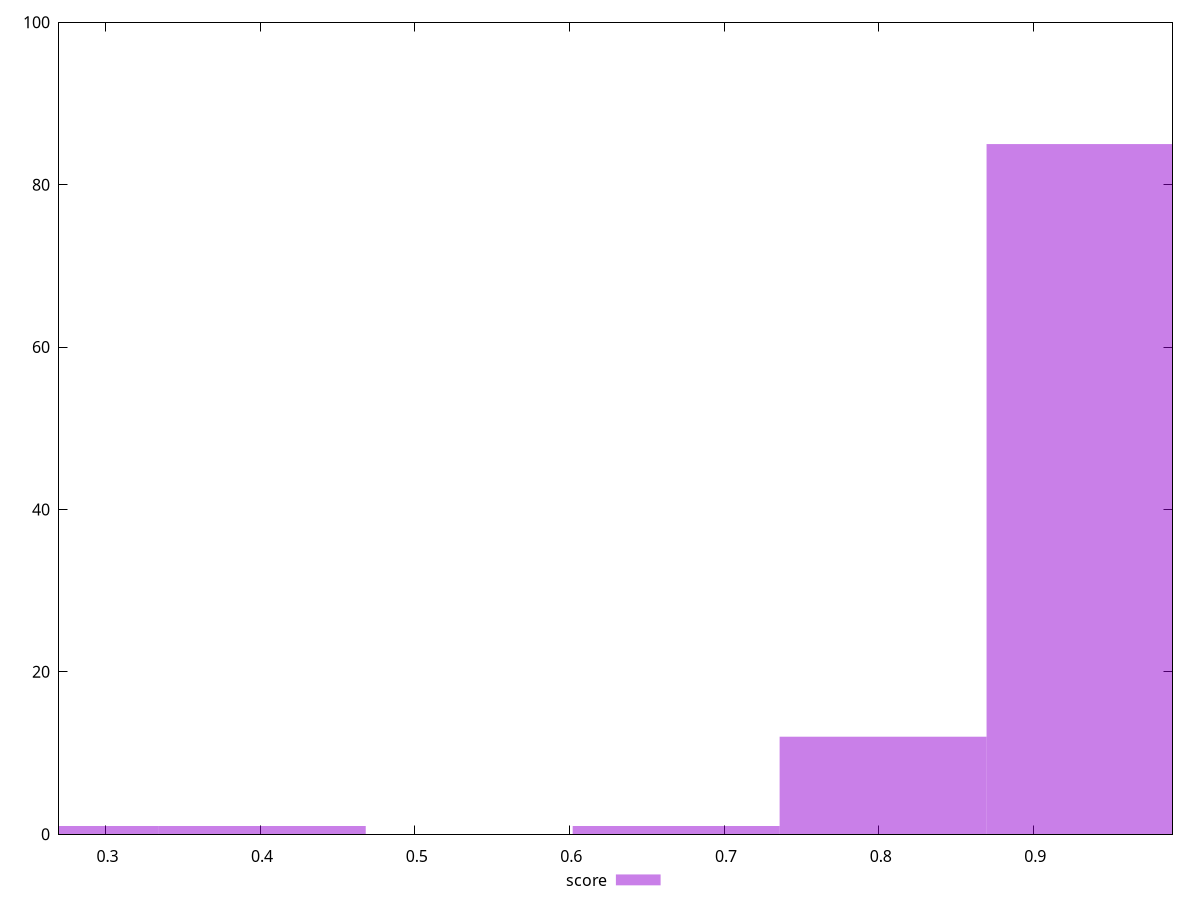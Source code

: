 reset

$score <<EOF
0.9366763968541056 85
0.8028654830178048 12
0.4014327415089024 1
0.2676218276726016 1
0.6690545691815041 1
EOF

set key outside below
set boxwidth 0.1338109138363008
set xrange [0.27:0.99]
set yrange [0:100]
set trange [0:100]
set style fill transparent solid 0.5 noborder
set terminal svg size 640, 490 enhanced background rgb 'white'
set output "reports/report_00032_2021-02-25T10-28-15.087Z/largest-contentful-paint/samples/music/score/histogram.svg"

plot $score title "score" with boxes

reset

